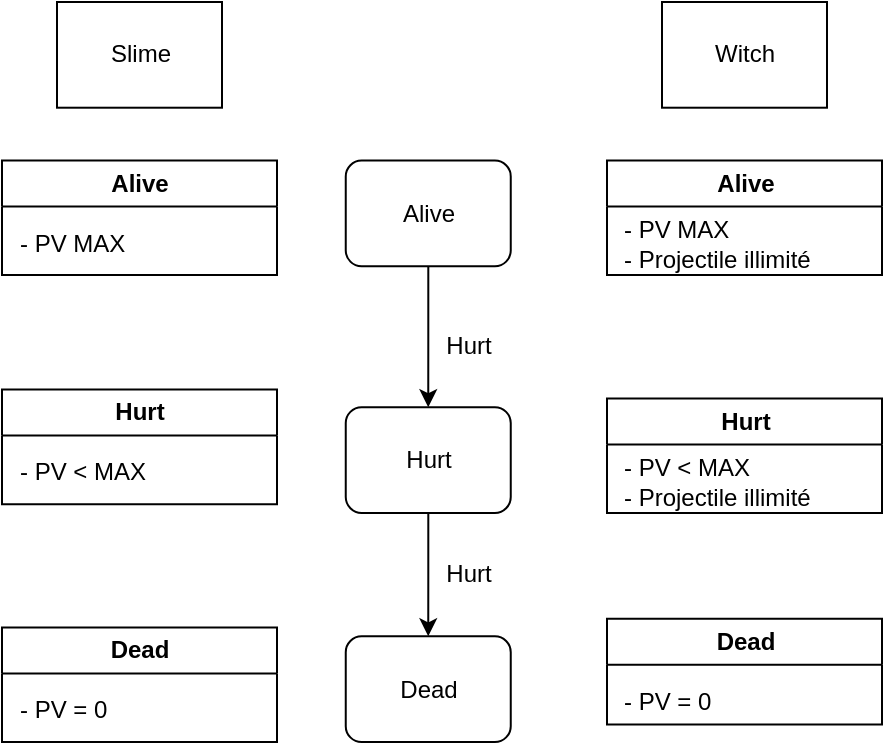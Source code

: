 <mxfile version="26.0.4">
  <diagram id="C5RBs43oDa-KdzZeNtuy" name="Page-1">
    <mxGraphModel dx="1426" dy="757" grid="1" gridSize="10" guides="1" tooltips="1" connect="1" arrows="1" fold="1" page="1" pageScale="1" pageWidth="827" pageHeight="1169" math="0" shadow="0">
      <root>
        <mxCell id="WIyWlLk6GJQsqaUBKTNV-0" />
        <mxCell id="WIyWlLk6GJQsqaUBKTNV-1" parent="WIyWlLk6GJQsqaUBKTNV-0" />
        <mxCell id="7CzZs7G9k8SkHIYP6fyY-0" value="" style="group" vertex="1" connectable="0" parent="WIyWlLk6GJQsqaUBKTNV-1">
          <mxGeometry x="50" y="200" width="440" height="370" as="geometry" />
        </mxCell>
        <mxCell id="yL48BiEwaksOEGcP608o-4" style="edgeStyle=orthogonalEdgeStyle;rounded=0;orthogonalLoop=1;jettySize=auto;html=1;entryX=0.5;entryY=0;entryDx=0;entryDy=0;" parent="7CzZs7G9k8SkHIYP6fyY-0" source="yL48BiEwaksOEGcP608o-1" target="yL48BiEwaksOEGcP608o-2" edge="1">
          <mxGeometry relative="1" as="geometry" />
        </mxCell>
        <mxCell id="yL48BiEwaksOEGcP608o-1" value="Alive" style="rounded=1;whiteSpace=wrap;html=1;flipH=0;flipV=0;" parent="7CzZs7G9k8SkHIYP6fyY-0" vertex="1">
          <mxGeometry x="171.875" y="79.286" width="82.5" height="52.857" as="geometry" />
        </mxCell>
        <mxCell id="yL48BiEwaksOEGcP608o-5" style="edgeStyle=orthogonalEdgeStyle;rounded=0;orthogonalLoop=1;jettySize=auto;html=1;entryX=0.5;entryY=0;entryDx=0;entryDy=0;" parent="7CzZs7G9k8SkHIYP6fyY-0" source="yL48BiEwaksOEGcP608o-2" target="yL48BiEwaksOEGcP608o-3" edge="1">
          <mxGeometry relative="1" as="geometry" />
        </mxCell>
        <mxCell id="yL48BiEwaksOEGcP608o-2" value="Hurt" style="rounded=1;whiteSpace=wrap;html=1;flipH=0;flipV=0;" parent="7CzZs7G9k8SkHIYP6fyY-0" vertex="1">
          <mxGeometry x="171.875" y="202.619" width="82.5" height="52.857" as="geometry" />
        </mxCell>
        <mxCell id="yL48BiEwaksOEGcP608o-3" value="Dead" style="rounded=1;whiteSpace=wrap;html=1;flipH=0;flipV=0;" parent="7CzZs7G9k8SkHIYP6fyY-0" vertex="1">
          <mxGeometry x="171.875" y="317.143" width="82.5" height="52.857" as="geometry" />
        </mxCell>
        <mxCell id="yL48BiEwaksOEGcP608o-6" value="Hurt" style="text;html=1;align=center;verticalAlign=middle;whiteSpace=wrap;rounded=0;flipH=0;flipV=0;" parent="7CzZs7G9k8SkHIYP6fyY-0" vertex="1">
          <mxGeometry x="213.125" y="158.571" width="41.25" height="26.429" as="geometry" />
        </mxCell>
        <mxCell id="yL48BiEwaksOEGcP608o-7" value="Hurt" style="text;html=1;align=center;verticalAlign=middle;whiteSpace=wrap;rounded=0;flipH=0;flipV=0;" parent="7CzZs7G9k8SkHIYP6fyY-0" vertex="1">
          <mxGeometry x="213.125" y="273.095" width="41.25" height="26.429" as="geometry" />
        </mxCell>
        <mxCell id="yL48BiEwaksOEGcP608o-9" value="Alive" style="swimlane;whiteSpace=wrap;html=1;flipH=0;flipV=0;" parent="7CzZs7G9k8SkHIYP6fyY-0" vertex="1">
          <mxGeometry x="302.5" y="79.286" width="137.5" height="57.262" as="geometry" />
        </mxCell>
        <mxCell id="yL48BiEwaksOEGcP608o-10" value="- PV MAX&lt;div&gt;- Projectile illimité&lt;/div&gt;" style="text;html=1;align=left;verticalAlign=middle;resizable=0;points=[];autosize=1;strokeColor=none;fillColor=none;" parent="yL48BiEwaksOEGcP608o-9" vertex="1">
          <mxGeometry x="6.875" y="22.024" width="120" height="40" as="geometry" />
        </mxCell>
        <mxCell id="yL48BiEwaksOEGcP608o-13" value="Hurt" style="swimlane;whiteSpace=wrap;html=1;startSize=23;flipH=0;flipV=0;" parent="7CzZs7G9k8SkHIYP6fyY-0" vertex="1">
          <mxGeometry x="302.5" y="198.214" width="137.5" height="57.262" as="geometry" />
        </mxCell>
        <mxCell id="yL48BiEwaksOEGcP608o-14" value="- PV &amp;lt; MAX&lt;div&gt;- Projectile illimité&lt;/div&gt;" style="text;html=1;align=left;verticalAlign=middle;resizable=0;points=[];autosize=1;strokeColor=none;fillColor=none;" parent="yL48BiEwaksOEGcP608o-13" vertex="1">
          <mxGeometry x="6.875" y="22.024" width="120" height="40" as="geometry" />
        </mxCell>
        <mxCell id="yL48BiEwaksOEGcP608o-15" value="Dead" style="swimlane;whiteSpace=wrap;html=1;startSize=23;flipH=0;flipV=0;" parent="7CzZs7G9k8SkHIYP6fyY-0" vertex="1">
          <mxGeometry x="302.5" y="308.333" width="137.5" height="52.857" as="geometry" />
        </mxCell>
        <mxCell id="yL48BiEwaksOEGcP608o-16" value="- PV = 0" style="text;html=1;align=left;verticalAlign=middle;resizable=0;points=[];autosize=1;strokeColor=none;fillColor=none;" parent="yL48BiEwaksOEGcP608o-15" vertex="1">
          <mxGeometry x="6.875" y="26.429" width="70" height="30" as="geometry" />
        </mxCell>
        <mxCell id="yL48BiEwaksOEGcP608o-17" value="Witch" style="rounded=0;whiteSpace=wrap;html=1;flipH=0;flipV=0;" parent="7CzZs7G9k8SkHIYP6fyY-0" vertex="1">
          <mxGeometry x="330" width="82.5" height="52.857" as="geometry" />
        </mxCell>
        <mxCell id="yL48BiEwaksOEGcP608o-18" value="Slime" style="rounded=0;whiteSpace=wrap;html=1;flipH=0;flipV=0;" parent="7CzZs7G9k8SkHIYP6fyY-0" vertex="1">
          <mxGeometry x="27.5" width="82.5" height="52.857" as="geometry" />
        </mxCell>
        <mxCell id="yL48BiEwaksOEGcP608o-19" value="Alive" style="swimlane;whiteSpace=wrap;html=1;flipH=0;flipV=0;" parent="7CzZs7G9k8SkHIYP6fyY-0" vertex="1">
          <mxGeometry y="79.286" width="137.5" height="57.262" as="geometry" />
        </mxCell>
        <mxCell id="yL48BiEwaksOEGcP608o-20" value="- PV MAX" style="text;html=1;align=left;verticalAlign=middle;resizable=0;points=[];autosize=1;strokeColor=none;fillColor=none;" parent="yL48BiEwaksOEGcP608o-19" vertex="1">
          <mxGeometry x="6.875" y="26.429" width="80" height="30" as="geometry" />
        </mxCell>
        <mxCell id="yL48BiEwaksOEGcP608o-21" value="Hurt" style="swimlane;whiteSpace=wrap;html=1;startSize=23;flipH=0;flipV=0;" parent="7CzZs7G9k8SkHIYP6fyY-0" vertex="1">
          <mxGeometry y="193.81" width="137.5" height="57.262" as="geometry" />
        </mxCell>
        <mxCell id="yL48BiEwaksOEGcP608o-22" value="- PV &amp;lt; MAX" style="text;html=1;align=left;verticalAlign=middle;resizable=0;points=[];autosize=1;strokeColor=none;fillColor=none;" parent="yL48BiEwaksOEGcP608o-21" vertex="1">
          <mxGeometry x="6.875" y="26.429" width="90" height="30" as="geometry" />
        </mxCell>
        <mxCell id="yL48BiEwaksOEGcP608o-23" value="Dead" style="swimlane;whiteSpace=wrap;html=1;startSize=23;flipH=0;flipV=0;" parent="7CzZs7G9k8SkHIYP6fyY-0" vertex="1">
          <mxGeometry y="312.738" width="137.5" height="57.262" as="geometry" />
        </mxCell>
        <mxCell id="yL48BiEwaksOEGcP608o-24" value="- PV = 0" style="text;html=1;align=left;verticalAlign=middle;resizable=0;points=[];autosize=1;strokeColor=none;fillColor=none;" parent="yL48BiEwaksOEGcP608o-23" vertex="1">
          <mxGeometry x="6.875" y="26.429" width="70" height="30" as="geometry" />
        </mxCell>
      </root>
    </mxGraphModel>
  </diagram>
</mxfile>
